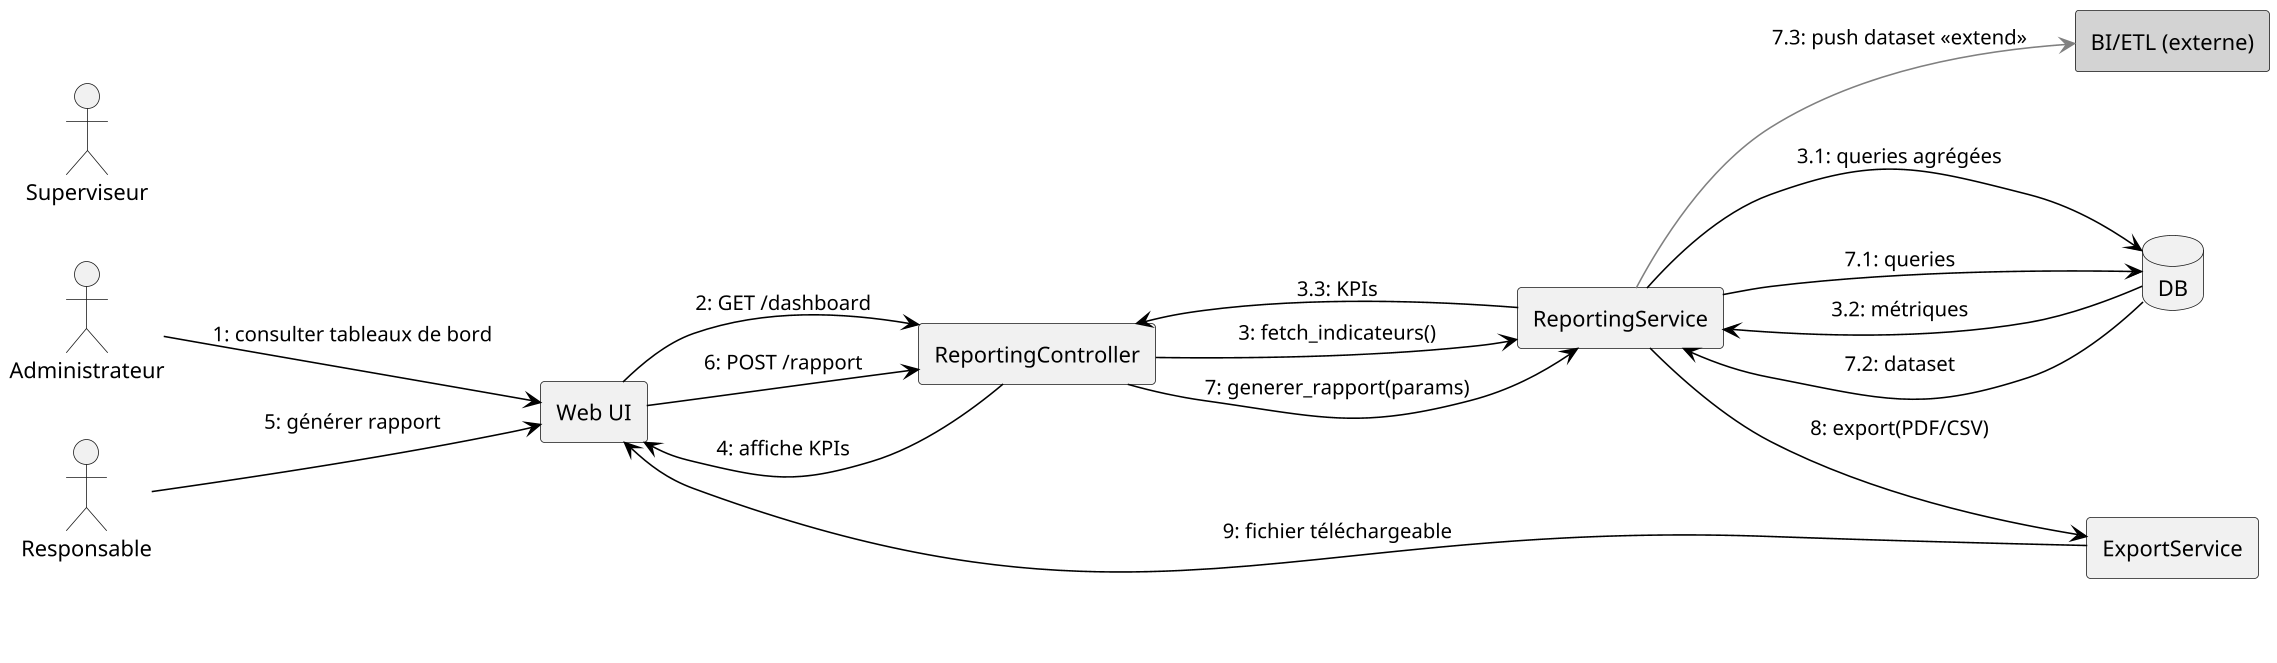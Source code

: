 @startuml Communication_Rapports_Dashboards
skinparam defaultFontName Arial
skinparam shadowing false
skinparam dpi 150
left to right direction

actor "Administrateur" as ADM
actor "Responsable" as RESP
actor "Superviseur" as SUP
rectangle "Web UI" as UI
rectangle "ReportingController" as RepC
rectangle "ReportingService" as RepS
database "DB" as DB
rectangle "ExportService" as ExpS
rectangle "BI/ETL (externe)" as BI #lightgray

ADM -[#black]-> UI : 1: consulter tableaux de bord
UI -[#black]-> RepC : 2: GET /dashboard
RepC -[#black]-> RepS : 3: fetch_indicateurs()
RepS -[#black]-> DB : 3.1: queries agrégées
DB -[#black]-> RepS : 3.2: métriques
RepS -[#black]-> RepC : 3.3: KPIs
RepC -[#black]-> UI : 4: affiche KPIs

RESP -[#black]-> UI : 5: générer rapport
UI -[#black]-> RepC : 6: POST /rapport
RepC -[#black]-> RepS : 7: generer_rapport(params)
RepS -[#black]-> DB : 7.1: queries
DB -[#black]-> RepS : 7.2: dataset
RepS -[#black]-> ExpS : 8: export(PDF/CSV)
ExpS -[#black]-> UI : 9: fichier téléchargeable
' Optionnel intégration BI
RepS -[#gray]-> BI : 7.3: push dataset <<extend>>

@enduml
